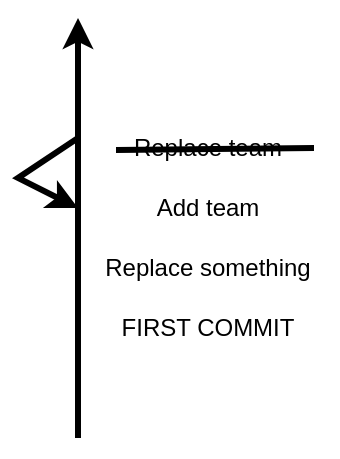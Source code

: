 <mxfile version="16.4.3" type="github" pages="2">
  <diagram id="xTNYPFQ5xK185gEe9Ugn" name="Page-1">
    <mxGraphModel dx="473" dy="225" grid="1" gridSize="10" guides="1" tooltips="1" connect="1" arrows="1" fold="1" page="1" pageScale="1" pageWidth="291" pageHeight="413" math="0" shadow="0">
      <root>
        <mxCell id="0" />
        <mxCell id="1" parent="0" />
        <mxCell id="TU3TYqR3BvslrUDGfcUa-1" value="" style="endArrow=classic;html=1;rounded=0;strokeWidth=3;" edge="1" parent="1">
          <mxGeometry width="50" height="50" relative="1" as="geometry">
            <mxPoint x="120" y="260" as="sourcePoint" />
            <mxPoint x="120" y="50" as="targetPoint" />
          </mxGeometry>
        </mxCell>
        <mxCell id="TU3TYqR3BvslrUDGfcUa-2" value="FIRST COMMIT" style="text;html=1;strokeColor=none;fillColor=none;align=center;verticalAlign=middle;whiteSpace=wrap;rounded=0;" vertex="1" parent="1">
          <mxGeometry x="120" y="190" width="130" height="30" as="geometry" />
        </mxCell>
        <mxCell id="TU3TYqR3BvslrUDGfcUa-3" value="Replace something" style="text;html=1;strokeColor=none;fillColor=none;align=center;verticalAlign=middle;whiteSpace=wrap;rounded=0;" vertex="1" parent="1">
          <mxGeometry x="120" y="160" width="130" height="30" as="geometry" />
        </mxCell>
        <mxCell id="TU3TYqR3BvslrUDGfcUa-4" value="Add team" style="text;html=1;strokeColor=none;fillColor=none;align=center;verticalAlign=middle;whiteSpace=wrap;rounded=0;" vertex="1" parent="1">
          <mxGeometry x="120" y="130" width="130" height="30" as="geometry" />
        </mxCell>
        <mxCell id="TU3TYqR3BvslrUDGfcUa-5" value="Replace team" style="text;html=1;strokeColor=none;fillColor=none;align=center;verticalAlign=middle;whiteSpace=wrap;rounded=0;" vertex="1" parent="1">
          <mxGeometry x="120" y="100" width="130" height="30" as="geometry" />
        </mxCell>
        <mxCell id="TU3TYqR3BvslrUDGfcUa-6" value="" style="endArrow=classic;html=1;rounded=0;strokeWidth=3;entryX=0;entryY=0.5;entryDx=0;entryDy=0;" edge="1" parent="1" target="TU3TYqR3BvslrUDGfcUa-4">
          <mxGeometry width="50" height="50" relative="1" as="geometry">
            <mxPoint x="120" y="110" as="sourcePoint" />
            <mxPoint x="50" y="150" as="targetPoint" />
            <Array as="points">
              <mxPoint x="90" y="130" />
            </Array>
          </mxGeometry>
        </mxCell>
        <mxCell id="TU3TYqR3BvslrUDGfcUa-7" value="" style="endArrow=none;html=1;rounded=0;strokeWidth=3;" edge="1" parent="1">
          <mxGeometry width="50" height="50" relative="1" as="geometry">
            <mxPoint x="139" y="116" as="sourcePoint" />
            <mxPoint x="238" y="115" as="targetPoint" />
          </mxGeometry>
        </mxCell>
      </root>
    </mxGraphModel>
  </diagram>
  <diagram id="6AztWSwjHvR73ArZw9-b" name="Page-2">
    <mxGraphModel dx="371" dy="176" grid="1" gridSize="10" guides="1" tooltips="1" connect="1" arrows="1" fold="1" page="1" pageScale="1" pageWidth="291" pageHeight="413" math="0" shadow="0">
      <root>
        <mxCell id="JeUCzbD2O2uRCR1zdzoI-0" />
        <mxCell id="JeUCzbD2O2uRCR1zdzoI-1" parent="JeUCzbD2O2uRCR1zdzoI-0" />
        <mxCell id="JeUCzbD2O2uRCR1zdzoI-2" value="" style="endArrow=classic;html=1;rounded=0;strokeWidth=3;" edge="1" parent="JeUCzbD2O2uRCR1zdzoI-1">
          <mxGeometry width="50" height="50" relative="1" as="geometry">
            <mxPoint x="120" y="260" as="sourcePoint" />
            <mxPoint x="120" y="50" as="targetPoint" />
          </mxGeometry>
        </mxCell>
        <mxCell id="JeUCzbD2O2uRCR1zdzoI-3" value="FIRST COMMIT" style="text;html=1;strokeColor=none;fillColor=none;align=center;verticalAlign=middle;whiteSpace=wrap;rounded=0;" vertex="1" parent="JeUCzbD2O2uRCR1zdzoI-1">
          <mxGeometry x="120" y="190" width="130" height="30" as="geometry" />
        </mxCell>
        <mxCell id="JeUCzbD2O2uRCR1zdzoI-4" value="Replace something" style="text;html=1;strokeColor=none;fillColor=none;align=center;verticalAlign=middle;whiteSpace=wrap;rounded=0;" vertex="1" parent="JeUCzbD2O2uRCR1zdzoI-1">
          <mxGeometry x="120" y="160" width="130" height="30" as="geometry" />
        </mxCell>
        <mxCell id="JeUCzbD2O2uRCR1zdzoI-5" value="Add team" style="text;html=1;strokeColor=none;fillColor=none;align=center;verticalAlign=middle;whiteSpace=wrap;rounded=0;" vertex="1" parent="JeUCzbD2O2uRCR1zdzoI-1">
          <mxGeometry x="120" y="130" width="130" height="30" as="geometry" />
        </mxCell>
        <mxCell id="JeUCzbD2O2uRCR1zdzoI-6" value="Replace team" style="text;html=1;strokeColor=none;fillColor=none;align=center;verticalAlign=middle;whiteSpace=wrap;rounded=0;" vertex="1" parent="JeUCzbD2O2uRCR1zdzoI-1">
          <mxGeometry x="120" y="100" width="130" height="30" as="geometry" />
        </mxCell>
        <mxCell id="JeUCzbD2O2uRCR1zdzoI-7" value="" style="endArrow=classic;html=1;rounded=0;strokeWidth=3;" edge="1" parent="JeUCzbD2O2uRCR1zdzoI-1">
          <mxGeometry width="50" height="50" relative="1" as="geometry">
            <mxPoint x="120" y="110" as="sourcePoint" />
            <mxPoint x="120" y="80" as="targetPoint" />
            <Array as="points">
              <mxPoint x="90" y="100" />
            </Array>
          </mxGeometry>
        </mxCell>
        <mxCell id="JeUCzbD2O2uRCR1zdzoI-9" value="- Replace team" style="text;html=1;strokeColor=none;fillColor=none;align=center;verticalAlign=middle;whiteSpace=wrap;rounded=0;" vertex="1" parent="JeUCzbD2O2uRCR1zdzoI-1">
          <mxGeometry x="120" y="70" width="130" height="30" as="geometry" />
        </mxCell>
        <mxCell id="JeUCzbD2O2uRCR1zdzoI-10" value="" style="rounded=1;whiteSpace=wrap;html=1;fillColor=none;strokeColor=#707070;" vertex="1" parent="JeUCzbD2O2uRCR1zdzoI-1">
          <mxGeometry x="140" y="130" width="90" height="30" as="geometry" />
        </mxCell>
      </root>
    </mxGraphModel>
  </diagram>
</mxfile>
